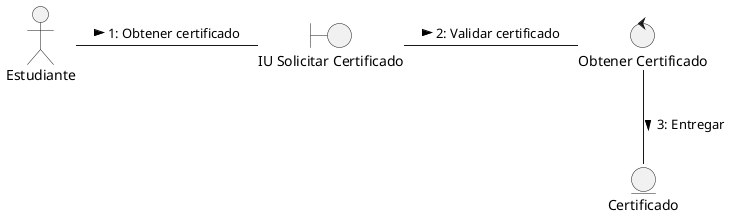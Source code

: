 @startuml clase_analisis 

actor Estudiante
boundary "IU Solicitar Certificado" as solicitar_certificado
control "Obtener Certificado" as controlador 
entity Certificado 

Estudiante -r- solicitar_certificado: 1: Obtener certificado >
solicitar_certificado -r- controlador: 2: Validar certificado >
controlador -- Certificado: 3: Entregar >

@enduml